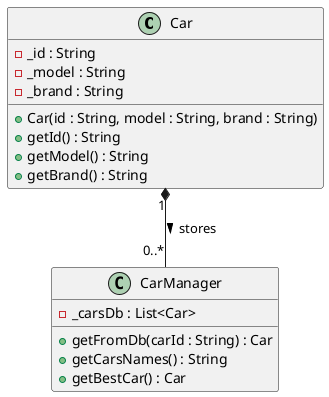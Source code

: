 @startuml

    class Car {
        -_id : String
        -_model : String
        -_brand : String
        +Car(id : String, model : String, brand : String)
        +getId() : String
        +getModel() : String
        +getBrand() : String
    }

    class CarManager {
        -_carsDb : List<Car>
        +getFromDb(carId : String) : Car
        +getCarsNames() : String
        +getBestCar() : Car
    }

    Car "1" *-- "0..*" CarManager : stores >

@enduml
